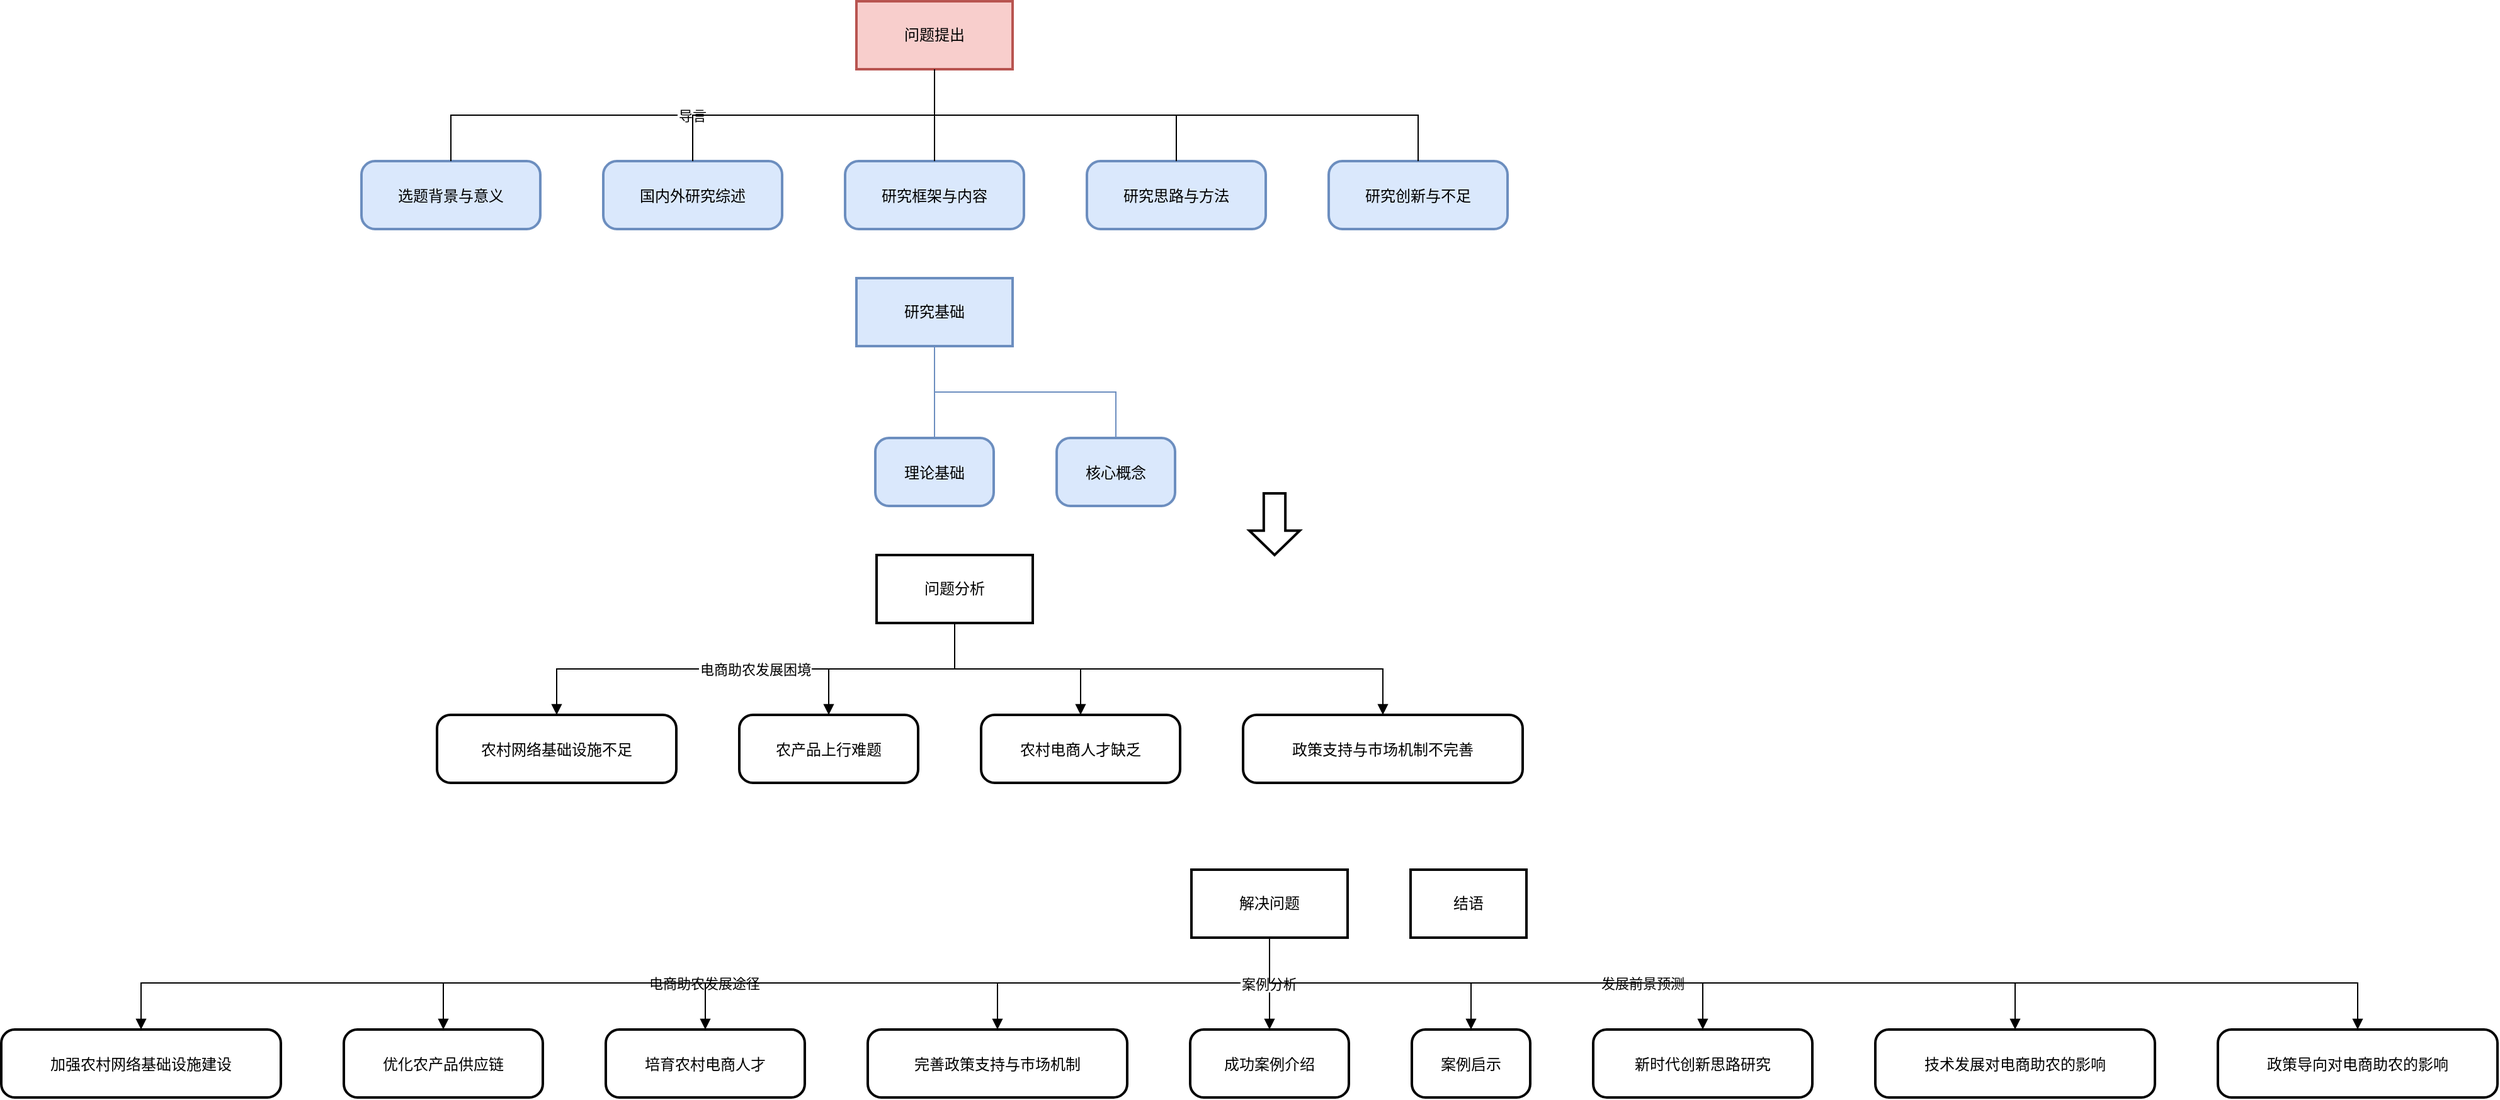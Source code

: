 <mxfile version="26.0.10">
  <diagram id="prtHgNgQTEPvFCAcTncT" name="Page-1">
    <mxGraphModel dx="2261" dy="785" grid="1" gridSize="10" guides="1" tooltips="1" connect="1" arrows="0" fold="1" page="1" pageScale="1" pageWidth="827" pageHeight="1169" math="0" shadow="0">
      <root>
        <mxCell id="0" />
        <mxCell id="1" parent="0" />
        <mxCell id="7jdN5EIBADQZFfxnS79Z-51" value="问题提出" style="whiteSpace=wrap;strokeWidth=2;fillColor=#f8cecc;strokeColor=#b85450;" vertex="1" parent="1">
          <mxGeometry x="143" y="30" width="124" height="54" as="geometry" />
        </mxCell>
        <mxCell id="7jdN5EIBADQZFfxnS79Z-52" value="选题背景与意义" style="rounded=1;arcSize=20;strokeWidth=2;fillColor=#dae8fc;strokeColor=#6c8ebf;" vertex="1" parent="1">
          <mxGeometry x="-250" y="157" width="142" height="54" as="geometry" />
        </mxCell>
        <mxCell id="7jdN5EIBADQZFfxnS79Z-53" value="国内外研究综述" style="rounded=1;arcSize=20;strokeWidth=2;fillColor=#dae8fc;strokeColor=#6c8ebf;" vertex="1" parent="1">
          <mxGeometry x="-58" y="157" width="142" height="54" as="geometry" />
        </mxCell>
        <mxCell id="7jdN5EIBADQZFfxnS79Z-54" value="研究框架与内容" style="rounded=1;arcSize=20;strokeWidth=2;fillColor=#dae8fc;strokeColor=#6c8ebf;" vertex="1" parent="1">
          <mxGeometry x="134" y="157" width="142" height="54" as="geometry" />
        </mxCell>
        <mxCell id="7jdN5EIBADQZFfxnS79Z-55" value="研究思路与方法" style="rounded=1;arcSize=20;strokeWidth=2;fillColor=#dae8fc;strokeColor=#6c8ebf;" vertex="1" parent="1">
          <mxGeometry x="326" y="157" width="142" height="54" as="geometry" />
        </mxCell>
        <mxCell id="7jdN5EIBADQZFfxnS79Z-56" value="研究创新与不足" style="rounded=1;arcSize=20;strokeWidth=2;fillColor=#dae8fc;strokeColor=#6c8ebf;" vertex="1" parent="1">
          <mxGeometry x="518" y="157" width="142" height="54" as="geometry" />
        </mxCell>
        <mxCell id="7jdN5EIBADQZFfxnS79Z-107" style="edgeStyle=elbowEdgeStyle;rounded=0;orthogonalLoop=1;jettySize=auto;html=1;exitX=0.5;exitY=1;exitDx=0;exitDy=0;endArrow=none;startFill=0;elbow=vertical;fillColor=#dae8fc;strokeColor=#6c8ebf;" edge="1" parent="1" source="7jdN5EIBADQZFfxnS79Z-57" target="7jdN5EIBADQZFfxnS79Z-58">
          <mxGeometry relative="1" as="geometry" />
        </mxCell>
        <mxCell id="7jdN5EIBADQZFfxnS79Z-57" value="研究基础" style="whiteSpace=wrap;strokeWidth=2;fillColor=#dae8fc;strokeColor=#6c8ebf;" vertex="1" parent="1">
          <mxGeometry x="143" y="250" width="124" height="54" as="geometry" />
        </mxCell>
        <mxCell id="7jdN5EIBADQZFfxnS79Z-58" value="理论基础" style="rounded=1;arcSize=20;strokeWidth=2;fillColor=#dae8fc;strokeColor=#6c8ebf;" vertex="1" parent="1">
          <mxGeometry x="158" y="377" width="94" height="54" as="geometry" />
        </mxCell>
        <mxCell id="7jdN5EIBADQZFfxnS79Z-59" value="核心概念" style="rounded=1;arcSize=20;strokeWidth=2;fillColor=#dae8fc;strokeColor=#6c8ebf;" vertex="1" parent="1">
          <mxGeometry x="302" y="377" width="94" height="54" as="geometry" />
        </mxCell>
        <mxCell id="7jdN5EIBADQZFfxnS79Z-65" value="解决问题" style="whiteSpace=wrap;strokeWidth=2;" vertex="1" parent="1">
          <mxGeometry x="409" y="720" width="124" height="54" as="geometry" />
        </mxCell>
        <mxCell id="7jdN5EIBADQZFfxnS79Z-66" value="加强农村网络基础设施建设" style="rounded=1;arcSize=20;strokeWidth=2" vertex="1" parent="1">
          <mxGeometry x="-536" y="847" width="222" height="54" as="geometry" />
        </mxCell>
        <mxCell id="7jdN5EIBADQZFfxnS79Z-67" value="优化农产品供应链" style="rounded=1;arcSize=20;strokeWidth=2" vertex="1" parent="1">
          <mxGeometry x="-264" y="847" width="158" height="54" as="geometry" />
        </mxCell>
        <mxCell id="7jdN5EIBADQZFfxnS79Z-68" value="培育农村电商人才" style="rounded=1;arcSize=20;strokeWidth=2" vertex="1" parent="1">
          <mxGeometry x="-56" y="847" width="158" height="54" as="geometry" />
        </mxCell>
        <mxCell id="7jdN5EIBADQZFfxnS79Z-69" value="完善政策支持与市场机制" style="rounded=1;arcSize=20;strokeWidth=2" vertex="1" parent="1">
          <mxGeometry x="152" y="847" width="206" height="54" as="geometry" />
        </mxCell>
        <mxCell id="7jdN5EIBADQZFfxnS79Z-70" value="成功案例介绍" style="rounded=1;arcSize=20;strokeWidth=2" vertex="1" parent="1">
          <mxGeometry x="408" y="847" width="126" height="54" as="geometry" />
        </mxCell>
        <mxCell id="7jdN5EIBADQZFfxnS79Z-71" value="案例启示" style="rounded=1;arcSize=20;strokeWidth=2" vertex="1" parent="1">
          <mxGeometry x="584" y="847" width="94" height="54" as="geometry" />
        </mxCell>
        <mxCell id="7jdN5EIBADQZFfxnS79Z-72" value="新时代创新思路研究" style="rounded=1;arcSize=20;strokeWidth=2" vertex="1" parent="1">
          <mxGeometry x="728" y="847" width="174" height="54" as="geometry" />
        </mxCell>
        <mxCell id="7jdN5EIBADQZFfxnS79Z-73" value="技术发展对电商助农的影响" style="rounded=1;arcSize=20;strokeWidth=2" vertex="1" parent="1">
          <mxGeometry x="952" y="847" width="222" height="54" as="geometry" />
        </mxCell>
        <mxCell id="7jdN5EIBADQZFfxnS79Z-74" value="政策导向对电商助农的影响" style="rounded=1;arcSize=20;strokeWidth=2" vertex="1" parent="1">
          <mxGeometry x="1224" y="847" width="222" height="54" as="geometry" />
        </mxCell>
        <mxCell id="7jdN5EIBADQZFfxnS79Z-75" value="结语" style="whiteSpace=wrap;strokeWidth=2;" vertex="1" parent="1">
          <mxGeometry x="583" y="720" width="92" height="54" as="geometry" />
        </mxCell>
        <mxCell id="7jdN5EIBADQZFfxnS79Z-76" value="导言" style="startArrow=none;endArrow=none;exitX=0.5;exitY=1;entryX=0.5;entryY=-0.01;rounded=0;edgeStyle=elbowEdgeStyle;exitDx=0;exitDy=0;elbow=vertical;startFill=0;" edge="1" parent="1" source="7jdN5EIBADQZFfxnS79Z-51" target="7jdN5EIBADQZFfxnS79Z-52">
          <mxGeometry relative="1" as="geometry" />
        </mxCell>
        <mxCell id="7jdN5EIBADQZFfxnS79Z-77" value="" style="startArrow=none;endArrow=none;exitX=0.5;exitY=1;entryX=0.5;entryY=-0.01;rounded=0;edgeStyle=elbowEdgeStyle;exitDx=0;exitDy=0;elbow=vertical;startFill=0;" edge="1" parent="1" source="7jdN5EIBADQZFfxnS79Z-51" target="7jdN5EIBADQZFfxnS79Z-53">
          <mxGeometry relative="1" as="geometry" />
        </mxCell>
        <mxCell id="7jdN5EIBADQZFfxnS79Z-78" value="" style="startArrow=none;endArrow=none;exitX=0.5;exitY=1;entryX=0.5;entryY=-0.01;rounded=0;edgeStyle=elbowEdgeStyle;elbow=vertical;startFill=0;" edge="1" parent="1" source="7jdN5EIBADQZFfxnS79Z-51" target="7jdN5EIBADQZFfxnS79Z-54">
          <mxGeometry relative="1" as="geometry" />
        </mxCell>
        <mxCell id="7jdN5EIBADQZFfxnS79Z-79" value="" style="startArrow=none;endArrow=none;exitX=0.5;exitY=1;entryX=0.5;entryY=-0.01;rounded=0;edgeStyle=elbowEdgeStyle;exitDx=0;exitDy=0;elbow=vertical;startFill=0;" edge="1" parent="1" source="7jdN5EIBADQZFfxnS79Z-51" target="7jdN5EIBADQZFfxnS79Z-55">
          <mxGeometry relative="1" as="geometry" />
        </mxCell>
        <mxCell id="7jdN5EIBADQZFfxnS79Z-80" value="" style="startArrow=none;endArrow=none;entryX=0.5;entryY=-0.01;rounded=0;edgeStyle=elbowEdgeStyle;exitX=0.5;exitY=1;exitDx=0;exitDy=0;elbow=vertical;startFill=0;" edge="1" parent="1" source="7jdN5EIBADQZFfxnS79Z-51" target="7jdN5EIBADQZFfxnS79Z-56">
          <mxGeometry relative="1" as="geometry">
            <mxPoint x="210" y="90" as="sourcePoint" />
          </mxGeometry>
        </mxCell>
        <mxCell id="7jdN5EIBADQZFfxnS79Z-82" value="" style="startArrow=none;endArrow=none;entryX=0.5;entryY=-0.01;rounded=0;edgeStyle=elbowEdgeStyle;startFill=0;elbow=vertical;fillColor=#dae8fc;strokeColor=#6c8ebf;" edge="1" parent="1" source="7jdN5EIBADQZFfxnS79Z-57" target="7jdN5EIBADQZFfxnS79Z-59">
          <mxGeometry relative="1" as="geometry" />
        </mxCell>
        <mxCell id="7jdN5EIBADQZFfxnS79Z-87" value="电商助农发展途径" style="startArrow=none;endArrow=block;exitX=0.5;exitY=1;entryX=0.5;entryY=-0.01;rounded=0;edgeStyle=elbowEdgeStyle;elbow=vertical;exitDx=0;exitDy=0;" edge="1" parent="1" source="7jdN5EIBADQZFfxnS79Z-65" target="7jdN5EIBADQZFfxnS79Z-66">
          <mxGeometry relative="1" as="geometry">
            <Array as="points">
              <mxPoint x="24" y="810" />
            </Array>
          </mxGeometry>
        </mxCell>
        <mxCell id="7jdN5EIBADQZFfxnS79Z-88" value="" style="startArrow=none;endArrow=block;entryX=0.5;entryY=-0.01;rounded=0;edgeStyle=elbowEdgeStyle;elbow=vertical;" edge="1" parent="1" source="7jdN5EIBADQZFfxnS79Z-65" target="7jdN5EIBADQZFfxnS79Z-67">
          <mxGeometry relative="1" as="geometry">
            <Array as="points">
              <mxPoint x="144" y="810" />
            </Array>
          </mxGeometry>
        </mxCell>
        <mxCell id="7jdN5EIBADQZFfxnS79Z-89" value="" style="startArrow=none;endArrow=block;exitX=0.5;exitY=1;entryX=0.5;entryY=-0.01;rounded=0;edgeStyle=elbowEdgeStyle;elbow=vertical;exitDx=0;exitDy=0;" edge="1" parent="1" source="7jdN5EIBADQZFfxnS79Z-65" target="7jdN5EIBADQZFfxnS79Z-68">
          <mxGeometry relative="1" as="geometry">
            <Array as="points">
              <mxPoint x="254" y="810" />
            </Array>
          </mxGeometry>
        </mxCell>
        <mxCell id="7jdN5EIBADQZFfxnS79Z-90" value="" style="startArrow=none;endArrow=block;exitX=0.5;exitY=1;entryX=0.5;entryY=-0.01;rounded=0;edgeStyle=elbowEdgeStyle;elbow=vertical;exitDx=0;exitDy=0;" edge="1" parent="1" source="7jdN5EIBADQZFfxnS79Z-65" target="7jdN5EIBADQZFfxnS79Z-69">
          <mxGeometry relative="1" as="geometry">
            <Array as="points">
              <mxPoint x="364" y="810" />
            </Array>
          </mxGeometry>
        </mxCell>
        <mxCell id="7jdN5EIBADQZFfxnS79Z-91" value="案例分析" style="startArrow=none;endArrow=block;exitX=0.5;exitY=1;entryX=0.5;entryY=-0.01;rounded=0;edgeStyle=elbowEdgeStyle;elbow=vertical;" edge="1" parent="1" source="7jdN5EIBADQZFfxnS79Z-65" target="7jdN5EIBADQZFfxnS79Z-70">
          <mxGeometry relative="1" as="geometry" />
        </mxCell>
        <mxCell id="7jdN5EIBADQZFfxnS79Z-92" value="" style="startArrow=none;endArrow=block;exitX=0.5;exitY=1;entryX=0.5;entryY=-0.01;rounded=0;edgeStyle=elbowEdgeStyle;elbow=vertical;exitDx=0;exitDy=0;" edge="1" parent="1" source="7jdN5EIBADQZFfxnS79Z-65" target="7jdN5EIBADQZFfxnS79Z-71">
          <mxGeometry relative="1" as="geometry">
            <Array as="points">
              <mxPoint x="544" y="810" />
            </Array>
          </mxGeometry>
        </mxCell>
        <mxCell id="7jdN5EIBADQZFfxnS79Z-93" value="" style="startArrow=none;endArrow=block;exitX=0.5;exitY=1;entryX=0.5;entryY=-0.01;rounded=0;edgeStyle=elbowEdgeStyle;elbow=vertical;exitDx=0;exitDy=0;" edge="1" parent="1" source="7jdN5EIBADQZFfxnS79Z-65" target="7jdN5EIBADQZFfxnS79Z-72">
          <mxGeometry relative="1" as="geometry">
            <Array as="points">
              <mxPoint x="644" y="810" />
            </Array>
          </mxGeometry>
        </mxCell>
        <mxCell id="7jdN5EIBADQZFfxnS79Z-94" value="发展前景预测" style="startArrow=none;endArrow=block;entryX=0.5;entryY=-0.01;rounded=0;edgeStyle=elbowEdgeStyle;elbow=vertical;" edge="1" parent="1" source="7jdN5EIBADQZFfxnS79Z-65" target="7jdN5EIBADQZFfxnS79Z-73">
          <mxGeometry relative="1" as="geometry">
            <Array as="points">
              <mxPoint x="764" y="810" />
            </Array>
          </mxGeometry>
        </mxCell>
        <mxCell id="7jdN5EIBADQZFfxnS79Z-95" value="" style="startArrow=none;endArrow=block;exitX=0.5;exitY=1;entryX=0.5;entryY=-0.01;rounded=0;edgeStyle=elbowEdgeStyle;elbow=vertical;exitDx=0;exitDy=0;" edge="1" parent="1" source="7jdN5EIBADQZFfxnS79Z-65" target="7jdN5EIBADQZFfxnS79Z-74">
          <mxGeometry relative="1" as="geometry">
            <Array as="points">
              <mxPoint x="904" y="810" />
            </Array>
          </mxGeometry>
        </mxCell>
        <mxCell id="7jdN5EIBADQZFfxnS79Z-96" value="问题分析" style="whiteSpace=wrap;strokeWidth=2;" vertex="1" parent="1">
          <mxGeometry x="159" y="470" width="124" height="54" as="geometry" />
        </mxCell>
        <mxCell id="7jdN5EIBADQZFfxnS79Z-97" value="农村网络基础设施不足" style="rounded=1;arcSize=20;strokeWidth=2" vertex="1" parent="1">
          <mxGeometry x="-190" y="597" width="190" height="54" as="geometry" />
        </mxCell>
        <mxCell id="7jdN5EIBADQZFfxnS79Z-98" value="农产品上行难题" style="rounded=1;arcSize=20;strokeWidth=2" vertex="1" parent="1">
          <mxGeometry x="50" y="597" width="142" height="54" as="geometry" />
        </mxCell>
        <mxCell id="7jdN5EIBADQZFfxnS79Z-99" value="农村电商人才缺乏" style="rounded=1;arcSize=20;strokeWidth=2" vertex="1" parent="1">
          <mxGeometry x="242" y="597" width="158" height="54" as="geometry" />
        </mxCell>
        <mxCell id="7jdN5EIBADQZFfxnS79Z-100" value="政策支持与市场机制不完善" style="rounded=1;arcSize=20;strokeWidth=2" vertex="1" parent="1">
          <mxGeometry x="450" y="597" width="222" height="54" as="geometry" />
        </mxCell>
        <mxCell id="7jdN5EIBADQZFfxnS79Z-101" value="电商助农发展困境" style="startArrow=none;endArrow=block;exitX=0.5;exitY=1;entryX=0.5;entryY=-0.01;rounded=0;edgeStyle=elbowEdgeStyle;exitDx=0;exitDy=0;elbow=vertical;" edge="1" parent="1" source="7jdN5EIBADQZFfxnS79Z-96" target="7jdN5EIBADQZFfxnS79Z-97">
          <mxGeometry relative="1" as="geometry" />
        </mxCell>
        <mxCell id="7jdN5EIBADQZFfxnS79Z-102" value="" style="startArrow=none;endArrow=block;exitX=0.5;exitY=1;entryX=0.5;entryY=-0.01;rounded=0;edgeStyle=elbowEdgeStyle;exitDx=0;exitDy=0;elbow=vertical;" edge="1" parent="1" source="7jdN5EIBADQZFfxnS79Z-96" target="7jdN5EIBADQZFfxnS79Z-98">
          <mxGeometry relative="1" as="geometry" />
        </mxCell>
        <mxCell id="7jdN5EIBADQZFfxnS79Z-103" value="" style="startArrow=none;endArrow=block;exitX=0.5;exitY=1;entryX=0.5;entryY=-0.01;rounded=0;edgeStyle=elbowEdgeStyle;exitDx=0;exitDy=0;elbow=vertical;" edge="1" parent="1" source="7jdN5EIBADQZFfxnS79Z-96" target="7jdN5EIBADQZFfxnS79Z-99">
          <mxGeometry relative="1" as="geometry" />
        </mxCell>
        <mxCell id="7jdN5EIBADQZFfxnS79Z-104" value="" style="startArrow=none;endArrow=block;exitX=0.5;exitY=1;entryX=0.5;entryY=-0.01;rounded=0;edgeStyle=elbowEdgeStyle;exitDx=0;exitDy=0;elbow=vertical;" edge="1" parent="1" source="7jdN5EIBADQZFfxnS79Z-96" target="7jdN5EIBADQZFfxnS79Z-100">
          <mxGeometry relative="1" as="geometry" />
        </mxCell>
        <mxCell id="7jdN5EIBADQZFfxnS79Z-108" value="" style="shape=mxgraph.arrows.arrow_down;html=1;verticalLabelPosition=bottom;verticalAlign=top;strokeWidth=2;strokeColor=#000000;" vertex="1" parent="1">
          <mxGeometry x="455" y="421" width="40" height="49" as="geometry" />
        </mxCell>
      </root>
    </mxGraphModel>
  </diagram>
</mxfile>

